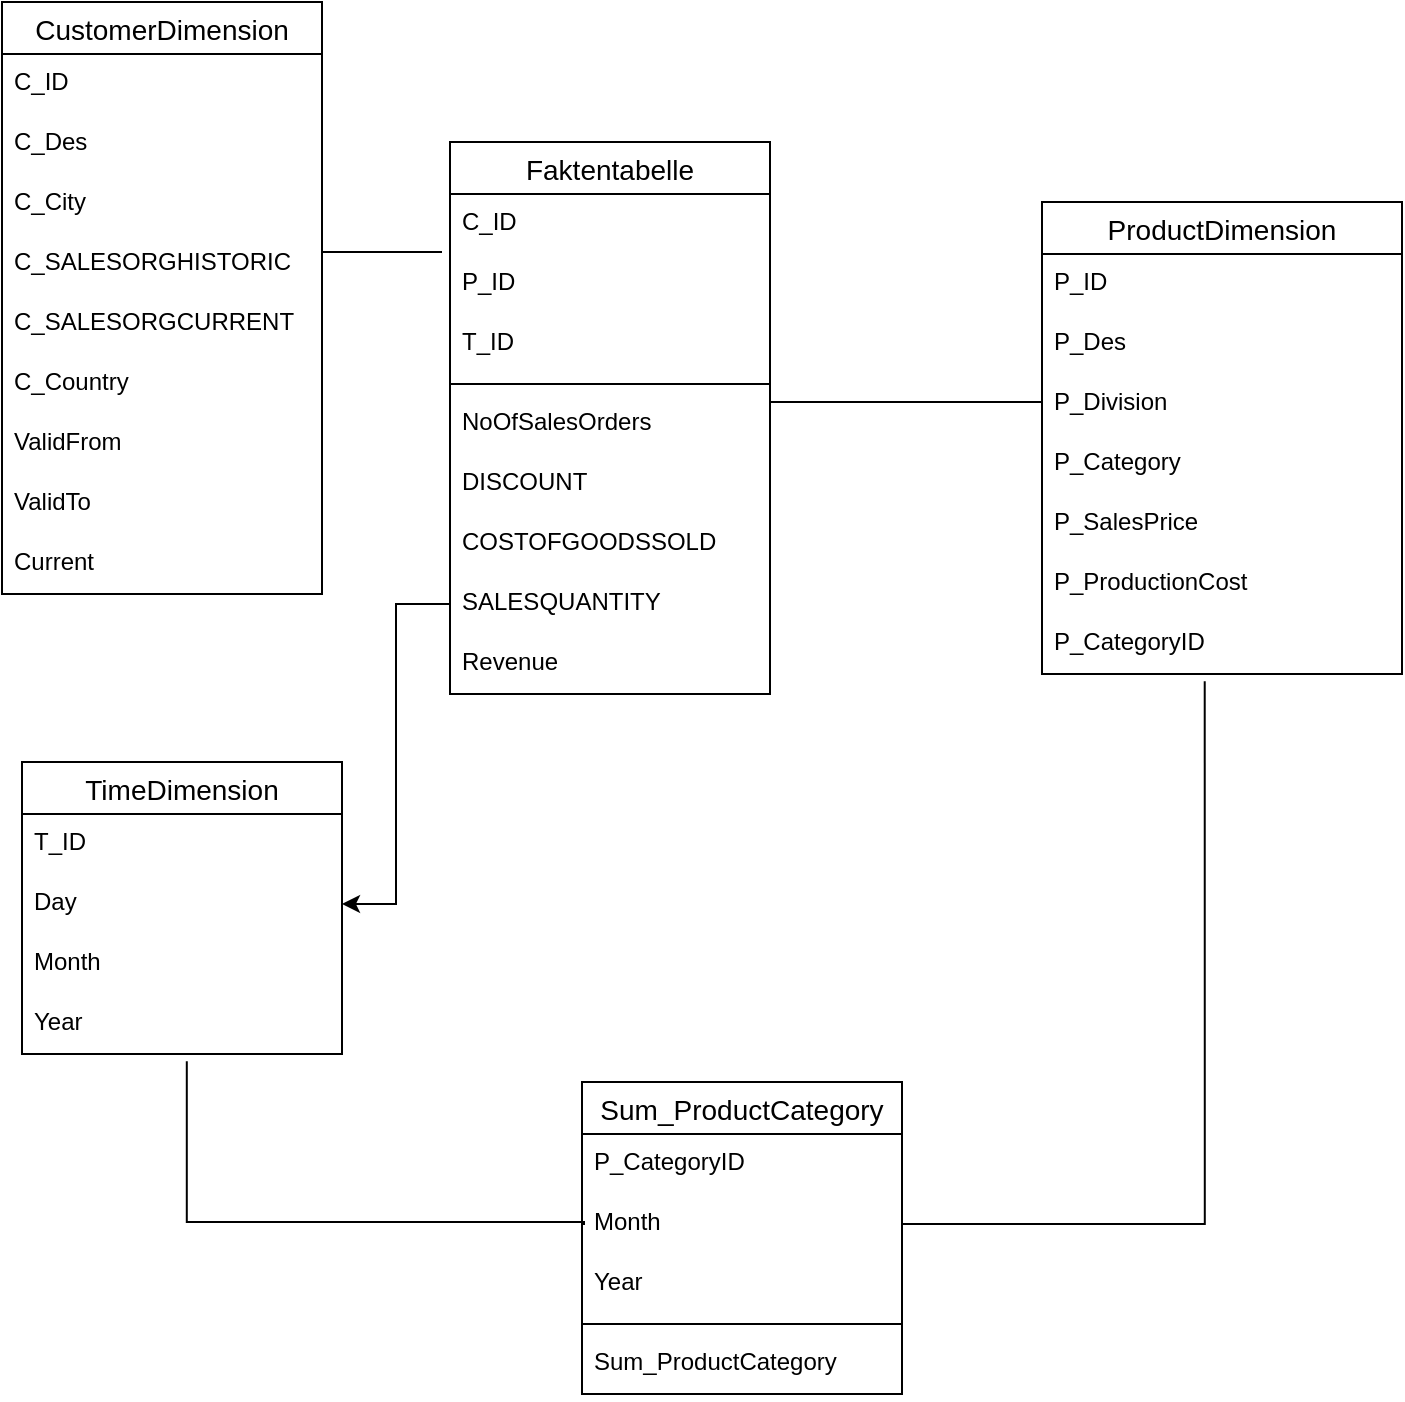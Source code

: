 <mxfile version="14.6.10" type="device"><diagram id="wAzzAo1YrH75ZVWnzPxZ" name="Page-1"><mxGraphModel dx="1100" dy="383" grid="1" gridSize="10" guides="1" tooltips="1" connect="1" arrows="1" fold="1" page="1" pageScale="1" pageWidth="827" pageHeight="1169" math="0" shadow="0"><root><mxCell id="0"/><mxCell id="1" parent="0"/><mxCell id="X9khf68yj9j8k_kHdCdA-1" value="Faktentabelle" style="swimlane;fontStyle=0;childLayout=stackLayout;horizontal=1;startSize=26;horizontalStack=0;resizeParent=1;resizeParentMax=0;resizeLast=0;collapsible=1;marginBottom=0;align=center;fontSize=14;" parent="1" vertex="1"><mxGeometry x="334" y="80" width="160" height="276" as="geometry"/></mxCell><mxCell id="X9khf68yj9j8k_kHdCdA-2" value="C_ID" style="text;strokeColor=none;fillColor=none;spacingLeft=4;spacingRight=4;overflow=hidden;rotatable=0;points=[[0,0.5],[1,0.5]];portConstraint=eastwest;fontSize=12;" parent="X9khf68yj9j8k_kHdCdA-1" vertex="1"><mxGeometry y="26" width="160" height="30" as="geometry"/></mxCell><mxCell id="X9khf68yj9j8k_kHdCdA-4" value="P_ID" style="text;strokeColor=none;fillColor=none;spacingLeft=4;spacingRight=4;overflow=hidden;rotatable=0;points=[[0,0.5],[1,0.5]];portConstraint=eastwest;fontSize=12;" parent="X9khf68yj9j8k_kHdCdA-1" vertex="1"><mxGeometry y="56" width="160" height="30" as="geometry"/></mxCell><mxCell id="X9khf68yj9j8k_kHdCdA-3" value="T_ID" style="text;strokeColor=none;fillColor=none;spacingLeft=4;spacingRight=4;overflow=hidden;rotatable=0;points=[[0,0.5],[1,0.5]];portConstraint=eastwest;fontSize=12;" parent="X9khf68yj9j8k_kHdCdA-1" vertex="1"><mxGeometry y="86" width="160" height="30" as="geometry"/></mxCell><mxCell id="X9khf68yj9j8k_kHdCdA-29" value="" style="line;strokeWidth=1;rotatable=0;dashed=0;labelPosition=right;align=left;verticalAlign=middle;spacingTop=0;spacingLeft=6;points=[];portConstraint=eastwest;" parent="X9khf68yj9j8k_kHdCdA-1" vertex="1"><mxGeometry y="116" width="160" height="10" as="geometry"/></mxCell><mxCell id="X9khf68yj9j8k_kHdCdA-24" value="NoOfSalesOrders" style="text;strokeColor=none;fillColor=none;spacingLeft=4;spacingRight=4;overflow=hidden;rotatable=0;points=[[0,0.5],[1,0.5]];portConstraint=eastwest;fontSize=12;" parent="X9khf68yj9j8k_kHdCdA-1" vertex="1"><mxGeometry y="126" width="160" height="30" as="geometry"/></mxCell><mxCell id="X9khf68yj9j8k_kHdCdA-26" value="DISCOUNT" style="text;strokeColor=none;fillColor=none;spacingLeft=4;spacingRight=4;overflow=hidden;rotatable=0;points=[[0,0.5],[1,0.5]];portConstraint=eastwest;fontSize=12;" parent="X9khf68yj9j8k_kHdCdA-1" vertex="1"><mxGeometry y="156" width="160" height="30" as="geometry"/></mxCell><mxCell id="X9khf68yj9j8k_kHdCdA-27" value="COSTOFGOODSSOLD" style="text;strokeColor=none;fillColor=none;spacingLeft=4;spacingRight=4;overflow=hidden;rotatable=0;points=[[0,0.5],[1,0.5]];portConstraint=eastwest;fontSize=12;" parent="X9khf68yj9j8k_kHdCdA-1" vertex="1"><mxGeometry y="186" width="160" height="30" as="geometry"/></mxCell><mxCell id="X9khf68yj9j8k_kHdCdA-28" value="SALESQUANTITY" style="text;strokeColor=none;fillColor=none;spacingLeft=4;spacingRight=4;overflow=hidden;rotatable=0;points=[[0,0.5],[1,0.5]];portConstraint=eastwest;fontSize=12;" parent="X9khf68yj9j8k_kHdCdA-1" vertex="1"><mxGeometry y="216" width="160" height="30" as="geometry"/></mxCell><mxCell id="n-sTrpE3tUFyktxr9pkF-2" value="Revenue" style="text;strokeColor=none;fillColor=none;spacingLeft=4;spacingRight=4;overflow=hidden;rotatable=0;points=[[0,0.5],[1,0.5]];portConstraint=eastwest;fontSize=12;" parent="X9khf68yj9j8k_kHdCdA-1" vertex="1"><mxGeometry y="246" width="160" height="30" as="geometry"/></mxCell><mxCell id="X9khf68yj9j8k_kHdCdA-5" value="TimeDimension" style="swimlane;fontStyle=0;childLayout=stackLayout;horizontal=1;startSize=26;horizontalStack=0;resizeParent=1;resizeParentMax=0;resizeLast=0;collapsible=1;marginBottom=0;align=center;fontSize=14;" parent="1" vertex="1"><mxGeometry x="120" y="390" width="160" height="146" as="geometry"/></mxCell><mxCell id="n-sTrpE3tUFyktxr9pkF-3" value="T_ID&#10;" style="text;strokeColor=none;fillColor=none;spacingLeft=4;spacingRight=4;overflow=hidden;rotatable=0;points=[[0,0.5],[1,0.5]];portConstraint=eastwest;fontSize=12;" parent="X9khf68yj9j8k_kHdCdA-5" vertex="1"><mxGeometry y="26" width="160" height="30" as="geometry"/></mxCell><mxCell id="X9khf68yj9j8k_kHdCdA-38" value="Day" style="text;strokeColor=none;fillColor=none;spacingLeft=4;spacingRight=4;overflow=hidden;rotatable=0;points=[[0,0.5],[1,0.5]];portConstraint=eastwest;fontSize=12;" parent="X9khf68yj9j8k_kHdCdA-5" vertex="1"><mxGeometry y="56" width="160" height="30" as="geometry"/></mxCell><mxCell id="X9khf68yj9j8k_kHdCdA-7" value="Month" style="text;strokeColor=none;fillColor=none;spacingLeft=4;spacingRight=4;overflow=hidden;rotatable=0;points=[[0,0.5],[1,0.5]];portConstraint=eastwest;fontSize=12;" parent="X9khf68yj9j8k_kHdCdA-5" vertex="1"><mxGeometry y="86" width="160" height="30" as="geometry"/></mxCell><mxCell id="0yRddOY0AmyJU3GfuKDz-3" value="Year" style="text;strokeColor=none;fillColor=none;spacingLeft=4;spacingRight=4;overflow=hidden;rotatable=0;points=[[0,0.5],[1,0.5]];portConstraint=eastwest;fontSize=12;" parent="X9khf68yj9j8k_kHdCdA-5" vertex="1"><mxGeometry y="116" width="160" height="30" as="geometry"/></mxCell><mxCell id="X9khf68yj9j8k_kHdCdA-9" value="CustomerDimension" style="swimlane;fontStyle=0;childLayout=stackLayout;horizontal=1;startSize=26;horizontalStack=0;resizeParent=1;resizeParentMax=0;resizeLast=0;collapsible=1;marginBottom=0;align=center;fontSize=14;" parent="1" vertex="1"><mxGeometry x="110" y="10" width="160" height="296" as="geometry"><mxRectangle x="320" y="240" width="140" height="26" as="alternateBounds"/></mxGeometry></mxCell><mxCell id="X9khf68yj9j8k_kHdCdA-10" value="C_ID" style="text;strokeColor=none;fillColor=none;spacingLeft=4;spacingRight=4;overflow=hidden;rotatable=0;points=[[0,0.5],[1,0.5]];portConstraint=eastwest;fontSize=12;" parent="X9khf68yj9j8k_kHdCdA-9" vertex="1"><mxGeometry y="26" width="160" height="30" as="geometry"/></mxCell><mxCell id="X9khf68yj9j8k_kHdCdA-11" value="C_Des" style="text;strokeColor=none;fillColor=none;spacingLeft=4;spacingRight=4;overflow=hidden;rotatable=0;points=[[0,0.5],[1,0.5]];portConstraint=eastwest;fontSize=12;" parent="X9khf68yj9j8k_kHdCdA-9" vertex="1"><mxGeometry y="56" width="160" height="30" as="geometry"/></mxCell><mxCell id="X9khf68yj9j8k_kHdCdA-12" value="C_City" style="text;strokeColor=none;fillColor=none;spacingLeft=4;spacingRight=4;overflow=hidden;rotatable=0;points=[[0,0.5],[1,0.5]];portConstraint=eastwest;fontSize=12;" parent="X9khf68yj9j8k_kHdCdA-9" vertex="1"><mxGeometry y="86" width="160" height="30" as="geometry"/></mxCell><mxCell id="X9khf68yj9j8k_kHdCdA-17" value="C_SALESORGHISTORIC" style="text;strokeColor=none;fillColor=none;spacingLeft=4;spacingRight=4;overflow=hidden;rotatable=0;points=[[0,0.5],[1,0.5]];portConstraint=eastwest;fontSize=12;" parent="X9khf68yj9j8k_kHdCdA-9" vertex="1"><mxGeometry y="116" width="160" height="30" as="geometry"/></mxCell><mxCell id="yZoAfKrYhqAaEjsf1rym-1" value="C_SALESORGCURRENT" style="text;strokeColor=none;fillColor=none;spacingLeft=4;spacingRight=4;overflow=hidden;rotatable=0;points=[[0,0.5],[1,0.5]];portConstraint=eastwest;fontSize=12;" vertex="1" parent="X9khf68yj9j8k_kHdCdA-9"><mxGeometry y="146" width="160" height="30" as="geometry"/></mxCell><mxCell id="X9khf68yj9j8k_kHdCdA-18" value="C_Country" style="text;strokeColor=none;fillColor=none;spacingLeft=4;spacingRight=4;overflow=hidden;rotatable=0;points=[[0,0.5],[1,0.5]];portConstraint=eastwest;fontSize=12;" parent="X9khf68yj9j8k_kHdCdA-9" vertex="1"><mxGeometry y="176" width="160" height="30" as="geometry"/></mxCell><mxCell id="e554Ae1No2jzSzfGBFgC-4" value="ValidFrom" style="text;strokeColor=none;fillColor=none;spacingLeft=4;spacingRight=4;overflow=hidden;rotatable=0;points=[[0,0.5],[1,0.5]];portConstraint=eastwest;fontSize=12;" parent="X9khf68yj9j8k_kHdCdA-9" vertex="1"><mxGeometry y="206" width="160" height="30" as="geometry"/></mxCell><mxCell id="e554Ae1No2jzSzfGBFgC-5" value="ValidTo" style="text;strokeColor=none;fillColor=none;spacingLeft=4;spacingRight=4;overflow=hidden;rotatable=0;points=[[0,0.5],[1,0.5]];portConstraint=eastwest;fontSize=12;" parent="X9khf68yj9j8k_kHdCdA-9" vertex="1"><mxGeometry y="236" width="160" height="30" as="geometry"/></mxCell><mxCell id="e554Ae1No2jzSzfGBFgC-6" value="Current" style="text;strokeColor=none;fillColor=none;spacingLeft=4;spacingRight=4;overflow=hidden;rotatable=0;points=[[0,0.5],[1,0.5]];portConstraint=eastwest;fontSize=12;" parent="X9khf68yj9j8k_kHdCdA-9" vertex="1"><mxGeometry y="266" width="160" height="30" as="geometry"/></mxCell><mxCell id="X9khf68yj9j8k_kHdCdA-13" value="ProductDimension" style="swimlane;fontStyle=0;childLayout=stackLayout;horizontal=1;startSize=26;horizontalStack=0;resizeParent=1;resizeParentMax=0;resizeLast=0;collapsible=1;marginBottom=0;align=center;fontSize=14;" parent="1" vertex="1"><mxGeometry x="630" y="110" width="180" height="236" as="geometry"/></mxCell><mxCell id="X9khf68yj9j8k_kHdCdA-14" value="P_ID" style="text;strokeColor=none;fillColor=none;spacingLeft=4;spacingRight=4;overflow=hidden;rotatable=0;points=[[0,0.5],[1,0.5]];portConstraint=eastwest;fontSize=12;" parent="X9khf68yj9j8k_kHdCdA-13" vertex="1"><mxGeometry y="26" width="180" height="30" as="geometry"/></mxCell><mxCell id="X9khf68yj9j8k_kHdCdA-15" value="P_Des" style="text;strokeColor=none;fillColor=none;spacingLeft=4;spacingRight=4;overflow=hidden;rotatable=0;points=[[0,0.5],[1,0.5]];portConstraint=eastwest;fontSize=12;" parent="X9khf68yj9j8k_kHdCdA-13" vertex="1"><mxGeometry y="56" width="180" height="30" as="geometry"/></mxCell><mxCell id="X9khf68yj9j8k_kHdCdA-16" value="P_Division" style="text;strokeColor=none;fillColor=none;spacingLeft=4;spacingRight=4;overflow=hidden;rotatable=0;points=[[0,0.5],[1,0.5]];portConstraint=eastwest;fontSize=12;" parent="X9khf68yj9j8k_kHdCdA-13" vertex="1"><mxGeometry y="86" width="180" height="30" as="geometry"/></mxCell><mxCell id="X9khf68yj9j8k_kHdCdA-19" value="P_Category" style="text;strokeColor=none;fillColor=none;spacingLeft=4;spacingRight=4;overflow=hidden;rotatable=0;points=[[0,0.5],[1,0.5]];portConstraint=eastwest;fontSize=12;" parent="X9khf68yj9j8k_kHdCdA-13" vertex="1"><mxGeometry y="116" width="180" height="30" as="geometry"/></mxCell><mxCell id="X9khf68yj9j8k_kHdCdA-39" value="P_SalesPrice" style="text;strokeColor=none;fillColor=none;spacingLeft=4;spacingRight=4;overflow=hidden;rotatable=0;points=[[0,0.5],[1,0.5]];portConstraint=eastwest;fontSize=12;" parent="X9khf68yj9j8k_kHdCdA-13" vertex="1"><mxGeometry y="146" width="180" height="30" as="geometry"/></mxCell><mxCell id="X9khf68yj9j8k_kHdCdA-40" value="P_ProductionCost" style="text;strokeColor=none;fillColor=none;spacingLeft=4;spacingRight=4;overflow=hidden;rotatable=0;points=[[0,0.5],[1,0.5]];portConstraint=eastwest;fontSize=12;" parent="X9khf68yj9j8k_kHdCdA-13" vertex="1"><mxGeometry y="176" width="180" height="30" as="geometry"/></mxCell><mxCell id="n-sTrpE3tUFyktxr9pkF-4" value="P_CategoryID" style="text;strokeColor=none;fillColor=none;spacingLeft=4;spacingRight=4;overflow=hidden;rotatable=0;points=[[0,0.5],[1,0.5]];portConstraint=eastwest;fontSize=12;" parent="X9khf68yj9j8k_kHdCdA-13" vertex="1"><mxGeometry y="206" width="180" height="30" as="geometry"/></mxCell><mxCell id="0yRddOY0AmyJU3GfuKDz-6" value="" style="endArrow=none;html=1;rounded=0;edgeStyle=orthogonalEdgeStyle;" parent="1" edge="1"><mxGeometry relative="1" as="geometry"><mxPoint x="494" y="210" as="sourcePoint"/><mxPoint x="630" y="210" as="targetPoint"/></mxGeometry></mxCell><mxCell id="_dRa1vZVPZxnuq4B1HvO-12" value="Sum_ProductCategory" style="swimlane;fontStyle=0;childLayout=stackLayout;horizontal=1;startSize=26;horizontalStack=0;resizeParent=1;resizeParentMax=0;resizeLast=0;collapsible=1;marginBottom=0;align=center;fontSize=14;" parent="1" vertex="1"><mxGeometry x="400" y="550" width="160" height="156" as="geometry"/></mxCell><mxCell id="_dRa1vZVPZxnuq4B1HvO-14" value="P_CategoryID" style="text;strokeColor=none;fillColor=none;spacingLeft=4;spacingRight=4;overflow=hidden;rotatable=0;points=[[0,0.5],[1,0.5]];portConstraint=eastwest;fontSize=12;" parent="_dRa1vZVPZxnuq4B1HvO-12" vertex="1"><mxGeometry y="26" width="160" height="30" as="geometry"/></mxCell><mxCell id="_dRa1vZVPZxnuq4B1HvO-15" value="Month" style="text;strokeColor=none;fillColor=none;spacingLeft=4;spacingRight=4;overflow=hidden;rotatable=0;points=[[0,0.5],[1,0.5]];portConstraint=eastwest;fontSize=12;" parent="_dRa1vZVPZxnuq4B1HvO-12" vertex="1"><mxGeometry y="56" width="160" height="30" as="geometry"/></mxCell><mxCell id="_dRa1vZVPZxnuq4B1HvO-16" value="Year" style="text;strokeColor=none;fillColor=none;spacingLeft=4;spacingRight=4;overflow=hidden;rotatable=0;points=[[0,0.5],[1,0.5]];portConstraint=eastwest;fontSize=12;" parent="_dRa1vZVPZxnuq4B1HvO-12" vertex="1"><mxGeometry y="86" width="160" height="30" as="geometry"/></mxCell><mxCell id="_dRa1vZVPZxnuq4B1HvO-17" value="" style="line;strokeWidth=1;rotatable=0;dashed=0;labelPosition=right;align=left;verticalAlign=middle;spacingTop=0;spacingLeft=6;points=[];portConstraint=eastwest;" parent="_dRa1vZVPZxnuq4B1HvO-12" vertex="1"><mxGeometry y="116" width="160" height="10" as="geometry"/></mxCell><mxCell id="_dRa1vZVPZxnuq4B1HvO-23" value="Sum_ProductCategory" style="text;strokeColor=none;fillColor=none;spacingLeft=4;spacingRight=4;overflow=hidden;rotatable=0;points=[[0,0.5],[1,0.5]];portConstraint=eastwest;fontSize=12;" parent="_dRa1vZVPZxnuq4B1HvO-12" vertex="1"><mxGeometry y="126" width="160" height="30" as="geometry"/></mxCell><mxCell id="_dRa1vZVPZxnuq4B1HvO-24" value="" style="line;strokeWidth=1;rotatable=0;dashed=0;labelPosition=right;align=left;verticalAlign=middle;spacingTop=0;spacingLeft=6;points=[];portConstraint=eastwest;" parent="1" vertex="1"><mxGeometry x="270" y="130" width="60" height="10" as="geometry"/></mxCell><mxCell id="_dRa1vZVPZxnuq4B1HvO-31" value="" style="endArrow=none;html=1;rounded=0;edgeStyle=orthogonalEdgeStyle;exitX=0.515;exitY=1.122;exitDx=0;exitDy=0;exitPerimeter=0;entryX=0;entryY=0.5;entryDx=0;entryDy=0;" parent="1" source="0yRddOY0AmyJU3GfuKDz-3" target="_dRa1vZVPZxnuq4B1HvO-15" edge="1"><mxGeometry relative="1" as="geometry"><mxPoint x="220" y="430" as="sourcePoint"/><mxPoint x="270" y="430" as="targetPoint"/><Array as="points"><mxPoint x="202" y="620"/><mxPoint x="401" y="620"/></Array></mxGeometry></mxCell><mxCell id="_dRa1vZVPZxnuq4B1HvO-33" value="" style="endArrow=none;html=1;rounded=0;edgeStyle=orthogonalEdgeStyle;exitX=1;exitY=0.5;exitDx=0;exitDy=0;entryX=0.452;entryY=1.12;entryDx=0;entryDy=0;entryPerimeter=0;" parent="1" source="_dRa1vZVPZxnuq4B1HvO-15" target="n-sTrpE3tUFyktxr9pkF-4" edge="1"><mxGeometry relative="1" as="geometry"><mxPoint x="494" y="500" as="sourcePoint"/><mxPoint x="750" y="390" as="targetPoint"/><Array as="points"><mxPoint x="711" y="621"/></Array></mxGeometry></mxCell><mxCell id="e554Ae1No2jzSzfGBFgC-3" style="edgeStyle=orthogonalEdgeStyle;rounded=0;orthogonalLoop=1;jettySize=auto;html=1;entryX=1;entryY=0.5;entryDx=0;entryDy=0;" parent="1" source="X9khf68yj9j8k_kHdCdA-28" target="X9khf68yj9j8k_kHdCdA-38" edge="1"><mxGeometry relative="1" as="geometry"/></mxCell></root></mxGraphModel></diagram></mxfile>